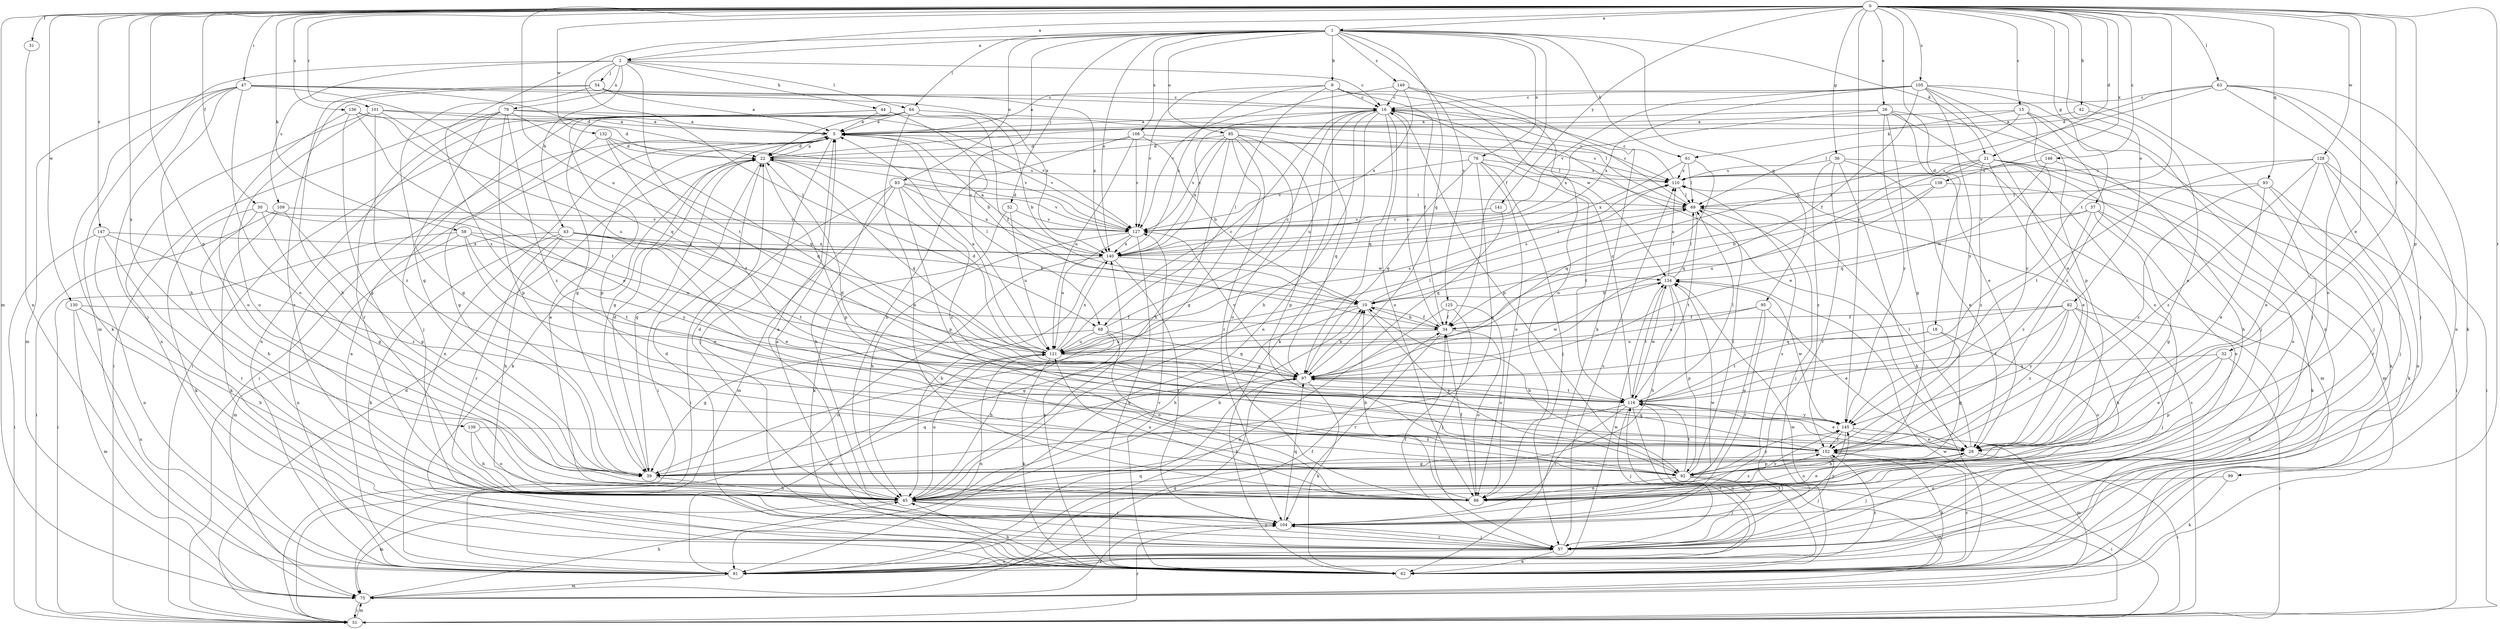 strict digraph  {
0;
1;
2;
5;
9;
10;
15;
16;
18;
21;
22;
26;
28;
30;
31;
32;
34;
36;
37;
39;
42;
43;
44;
45;
47;
51;
52;
54;
57;
58;
61;
62;
63;
64;
68;
69;
75;
76;
79;
81;
82;
83;
85;
86;
92;
93;
95;
97;
99;
101;
104;
105;
108;
109;
110;
116;
121;
125;
127;
128;
130;
132;
134;
136;
138;
139;
140;
141;
145;
146;
147;
149;
152;
0 -> 1  [label=a];
0 -> 2  [label=a];
0 -> 15  [label=c];
0 -> 18  [label=d];
0 -> 21  [label=d];
0 -> 26  [label=e];
0 -> 28  [label=e];
0 -> 30  [label=f];
0 -> 31  [label=f];
0 -> 32  [label=f];
0 -> 36  [label=g];
0 -> 37  [label=g];
0 -> 39  [label=g];
0 -> 42  [label=h];
0 -> 47  [label=i];
0 -> 58  [label=k];
0 -> 63  [label=l];
0 -> 75  [label=m];
0 -> 82  [label=o];
0 -> 92  [label=p];
0 -> 93  [label=q];
0 -> 99  [label=r];
0 -> 101  [label=r];
0 -> 105  [label=s];
0 -> 116  [label=t];
0 -> 121  [label=u];
0 -> 128  [label=w];
0 -> 130  [label=w];
0 -> 132  [label=w];
0 -> 136  [label=x];
0 -> 138  [label=x];
0 -> 139  [label=x];
0 -> 141  [label=y];
0 -> 145  [label=y];
0 -> 146  [label=z];
0 -> 147  [label=z];
1 -> 2  [label=a];
1 -> 9  [label=b];
1 -> 21  [label=d];
1 -> 34  [label=f];
1 -> 52  [label=j];
1 -> 61  [label=k];
1 -> 64  [label=l];
1 -> 76  [label=n];
1 -> 83  [label=o];
1 -> 85  [label=o];
1 -> 95  [label=q];
1 -> 97  [label=q];
1 -> 108  [label=s];
1 -> 121  [label=u];
1 -> 125  [label=v];
1 -> 140  [label=x];
1 -> 149  [label=z];
1 -> 152  [label=z];
2 -> 16  [label=c];
2 -> 43  [label=h];
2 -> 44  [label=h];
2 -> 54  [label=j];
2 -> 64  [label=l];
2 -> 68  [label=l];
2 -> 75  [label=m];
2 -> 79  [label=n];
2 -> 109  [label=s];
2 -> 116  [label=t];
5 -> 22  [label=d];
5 -> 39  [label=g];
5 -> 51  [label=i];
5 -> 57  [label=j];
5 -> 68  [label=l];
5 -> 81  [label=n];
5 -> 110  [label=s];
5 -> 127  [label=v];
9 -> 16  [label=c];
9 -> 34  [label=f];
9 -> 68  [label=l];
9 -> 81  [label=n];
9 -> 127  [label=v];
9 -> 134  [label=w];
9 -> 140  [label=x];
10 -> 34  [label=f];
10 -> 39  [label=g];
10 -> 45  [label=h];
10 -> 92  [label=p];
10 -> 110  [label=s];
15 -> 5  [label=a];
15 -> 57  [label=j];
15 -> 61  [label=k];
15 -> 69  [label=l];
15 -> 145  [label=y];
15 -> 152  [label=z];
16 -> 5  [label=a];
16 -> 28  [label=e];
16 -> 45  [label=h];
16 -> 62  [label=k];
16 -> 86  [label=o];
16 -> 92  [label=p];
16 -> 97  [label=q];
16 -> 121  [label=u];
18 -> 39  [label=g];
18 -> 86  [label=o];
18 -> 116  [label=t];
18 -> 121  [label=u];
21 -> 28  [label=e];
21 -> 34  [label=f];
21 -> 45  [label=h];
21 -> 51  [label=i];
21 -> 75  [label=m];
21 -> 97  [label=q];
21 -> 110  [label=s];
21 -> 152  [label=z];
22 -> 5  [label=a];
22 -> 39  [label=g];
22 -> 51  [label=i];
22 -> 62  [label=k];
22 -> 92  [label=p];
22 -> 97  [label=q];
22 -> 110  [label=s];
26 -> 5  [label=a];
26 -> 28  [label=e];
26 -> 39  [label=g];
26 -> 57  [label=j];
26 -> 86  [label=o];
26 -> 140  [label=x];
26 -> 145  [label=y];
28 -> 51  [label=i];
28 -> 57  [label=j];
28 -> 69  [label=l];
28 -> 86  [label=o];
28 -> 92  [label=p];
30 -> 39  [label=g];
30 -> 45  [label=h];
30 -> 62  [label=k];
30 -> 127  [label=v];
30 -> 145  [label=y];
31 -> 81  [label=n];
32 -> 28  [label=e];
32 -> 51  [label=i];
32 -> 92  [label=p];
32 -> 97  [label=q];
34 -> 10  [label=b];
34 -> 16  [label=c];
34 -> 86  [label=o];
34 -> 104  [label=r];
34 -> 121  [label=u];
36 -> 28  [label=e];
36 -> 62  [label=k];
36 -> 75  [label=m];
36 -> 104  [label=r];
36 -> 110  [label=s];
36 -> 152  [label=z];
37 -> 39  [label=g];
37 -> 62  [label=k];
37 -> 86  [label=o];
37 -> 127  [label=v];
37 -> 134  [label=w];
37 -> 152  [label=z];
39 -> 22  [label=d];
39 -> 45  [label=h];
39 -> 97  [label=q];
42 -> 5  [label=a];
42 -> 28  [label=e];
43 -> 10  [label=b];
43 -> 28  [label=e];
43 -> 45  [label=h];
43 -> 62  [label=k];
43 -> 75  [label=m];
43 -> 104  [label=r];
43 -> 116  [label=t];
43 -> 140  [label=x];
44 -> 5  [label=a];
44 -> 10  [label=b];
44 -> 69  [label=l];
44 -> 81  [label=n];
44 -> 92  [label=p];
45 -> 5  [label=a];
45 -> 10  [label=b];
45 -> 22  [label=d];
45 -> 57  [label=j];
45 -> 75  [label=m];
45 -> 104  [label=r];
45 -> 121  [label=u];
45 -> 145  [label=y];
45 -> 152  [label=z];
47 -> 16  [label=c];
47 -> 22  [label=d];
47 -> 45  [label=h];
47 -> 57  [label=j];
47 -> 62  [label=k];
47 -> 75  [label=m];
47 -> 86  [label=o];
47 -> 97  [label=q];
47 -> 140  [label=x];
51 -> 22  [label=d];
51 -> 75  [label=m];
51 -> 104  [label=r];
51 -> 110  [label=s];
51 -> 134  [label=w];
52 -> 62  [label=k];
52 -> 121  [label=u];
52 -> 127  [label=v];
54 -> 5  [label=a];
54 -> 16  [label=c];
54 -> 39  [label=g];
54 -> 45  [label=h];
54 -> 104  [label=r];
54 -> 140  [label=x];
57 -> 5  [label=a];
57 -> 22  [label=d];
57 -> 34  [label=f];
57 -> 62  [label=k];
57 -> 81  [label=n];
57 -> 104  [label=r];
57 -> 110  [label=s];
58 -> 28  [label=e];
58 -> 51  [label=i];
58 -> 81  [label=n];
58 -> 116  [label=t];
58 -> 121  [label=u];
58 -> 140  [label=x];
61 -> 69  [label=l];
61 -> 97  [label=q];
61 -> 110  [label=s];
61 -> 140  [label=x];
62 -> 45  [label=h];
62 -> 116  [label=t];
62 -> 127  [label=v];
62 -> 134  [label=w];
62 -> 140  [label=x];
62 -> 152  [label=z];
63 -> 10  [label=b];
63 -> 16  [label=c];
63 -> 22  [label=d];
63 -> 57  [label=j];
63 -> 62  [label=k];
63 -> 81  [label=n];
63 -> 86  [label=o];
64 -> 5  [label=a];
64 -> 10  [label=b];
64 -> 22  [label=d];
64 -> 34  [label=f];
64 -> 39  [label=g];
64 -> 51  [label=i];
64 -> 57  [label=j];
64 -> 86  [label=o];
64 -> 110  [label=s];
68 -> 16  [label=c];
68 -> 39  [label=g];
68 -> 45  [label=h];
68 -> 86  [label=o];
68 -> 97  [label=q];
68 -> 121  [label=u];
69 -> 16  [label=c];
69 -> 57  [label=j];
69 -> 116  [label=t];
69 -> 127  [label=v];
75 -> 45  [label=h];
75 -> 51  [label=i];
75 -> 97  [label=q];
75 -> 104  [label=r];
76 -> 39  [label=g];
76 -> 57  [label=j];
76 -> 86  [label=o];
76 -> 97  [label=q];
76 -> 110  [label=s];
76 -> 116  [label=t];
76 -> 127  [label=v];
79 -> 5  [label=a];
79 -> 39  [label=g];
79 -> 51  [label=i];
79 -> 92  [label=p];
79 -> 97  [label=q];
79 -> 104  [label=r];
79 -> 127  [label=v];
79 -> 152  [label=z];
81 -> 5  [label=a];
81 -> 34  [label=f];
81 -> 75  [label=m];
81 -> 97  [label=q];
81 -> 116  [label=t];
81 -> 121  [label=u];
81 -> 134  [label=w];
81 -> 152  [label=z];
82 -> 34  [label=f];
82 -> 45  [label=h];
82 -> 57  [label=j];
82 -> 62  [label=k];
82 -> 97  [label=q];
82 -> 116  [label=t];
82 -> 145  [label=y];
82 -> 152  [label=z];
83 -> 45  [label=h];
83 -> 51  [label=i];
83 -> 69  [label=l];
83 -> 75  [label=m];
83 -> 92  [label=p];
83 -> 127  [label=v];
83 -> 140  [label=x];
83 -> 152  [label=z];
85 -> 22  [label=d];
85 -> 39  [label=g];
85 -> 45  [label=h];
85 -> 86  [label=o];
85 -> 92  [label=p];
85 -> 97  [label=q];
85 -> 104  [label=r];
85 -> 127  [label=v];
85 -> 140  [label=x];
86 -> 10  [label=b];
86 -> 28  [label=e];
86 -> 34  [label=f];
86 -> 121  [label=u];
92 -> 10  [label=b];
92 -> 51  [label=i];
92 -> 57  [label=j];
92 -> 69  [label=l];
92 -> 75  [label=m];
92 -> 86  [label=o];
92 -> 116  [label=t];
92 -> 145  [label=y];
93 -> 28  [label=e];
93 -> 62  [label=k];
93 -> 69  [label=l];
93 -> 104  [label=r];
93 -> 152  [label=z];
95 -> 28  [label=e];
95 -> 34  [label=f];
95 -> 92  [label=p];
95 -> 104  [label=r];
95 -> 121  [label=u];
97 -> 10  [label=b];
97 -> 62  [label=k];
97 -> 116  [label=t];
97 -> 127  [label=v];
97 -> 134  [label=w];
99 -> 62  [label=k];
99 -> 86  [label=o];
101 -> 5  [label=a];
101 -> 22  [label=d];
101 -> 81  [label=n];
101 -> 86  [label=o];
101 -> 116  [label=t];
101 -> 152  [label=z];
104 -> 5  [label=a];
104 -> 57  [label=j];
104 -> 97  [label=q];
104 -> 110  [label=s];
104 -> 134  [label=w];
104 -> 145  [label=y];
105 -> 5  [label=a];
105 -> 16  [label=c];
105 -> 28  [label=e];
105 -> 34  [label=f];
105 -> 57  [label=j];
105 -> 81  [label=n];
105 -> 92  [label=p];
105 -> 127  [label=v];
105 -> 140  [label=x];
105 -> 145  [label=y];
108 -> 10  [label=b];
108 -> 22  [label=d];
108 -> 45  [label=h];
108 -> 69  [label=l];
108 -> 121  [label=u];
108 -> 127  [label=v];
109 -> 39  [label=g];
109 -> 51  [label=i];
109 -> 62  [label=k];
109 -> 127  [label=v];
110 -> 16  [label=c];
110 -> 69  [label=l];
116 -> 16  [label=c];
116 -> 28  [label=e];
116 -> 45  [label=h];
116 -> 57  [label=j];
116 -> 69  [label=l];
116 -> 81  [label=n];
116 -> 104  [label=r];
116 -> 134  [label=w];
116 -> 145  [label=y];
121 -> 5  [label=a];
121 -> 16  [label=c];
121 -> 22  [label=d];
121 -> 62  [label=k];
121 -> 69  [label=l];
121 -> 81  [label=n];
121 -> 97  [label=q];
121 -> 110  [label=s];
121 -> 140  [label=x];
125 -> 34  [label=f];
125 -> 57  [label=j];
125 -> 81  [label=n];
125 -> 86  [label=o];
127 -> 22  [label=d];
127 -> 45  [label=h];
127 -> 62  [label=k];
127 -> 121  [label=u];
127 -> 140  [label=x];
128 -> 28  [label=e];
128 -> 51  [label=i];
128 -> 57  [label=j];
128 -> 81  [label=n];
128 -> 110  [label=s];
128 -> 116  [label=t];
128 -> 152  [label=z];
130 -> 34  [label=f];
130 -> 45  [label=h];
130 -> 75  [label=m];
130 -> 81  [label=n];
132 -> 22  [label=d];
132 -> 39  [label=g];
132 -> 97  [label=q];
132 -> 116  [label=t];
132 -> 127  [label=v];
134 -> 10  [label=b];
134 -> 45  [label=h];
134 -> 69  [label=l];
134 -> 92  [label=p];
134 -> 110  [label=s];
134 -> 116  [label=t];
136 -> 5  [label=a];
136 -> 28  [label=e];
136 -> 39  [label=g];
136 -> 86  [label=o];
136 -> 121  [label=u];
138 -> 10  [label=b];
138 -> 69  [label=l];
138 -> 86  [label=o];
138 -> 121  [label=u];
139 -> 45  [label=h];
139 -> 86  [label=o];
139 -> 152  [label=z];
140 -> 5  [label=a];
140 -> 16  [label=c];
140 -> 45  [label=h];
140 -> 69  [label=l];
140 -> 81  [label=n];
140 -> 104  [label=r];
140 -> 134  [label=w];
141 -> 97  [label=q];
141 -> 127  [label=v];
145 -> 22  [label=d];
145 -> 28  [label=e];
145 -> 45  [label=h];
145 -> 75  [label=m];
145 -> 134  [label=w];
145 -> 152  [label=z];
146 -> 62  [label=k];
146 -> 97  [label=q];
146 -> 110  [label=s];
147 -> 51  [label=i];
147 -> 81  [label=n];
147 -> 104  [label=r];
147 -> 140  [label=x];
147 -> 152  [label=z];
149 -> 16  [label=c];
149 -> 62  [label=k];
149 -> 86  [label=o];
149 -> 127  [label=v];
149 -> 140  [label=x];
152 -> 39  [label=g];
152 -> 57  [label=j];
152 -> 62  [label=k];
152 -> 97  [label=q];
}
